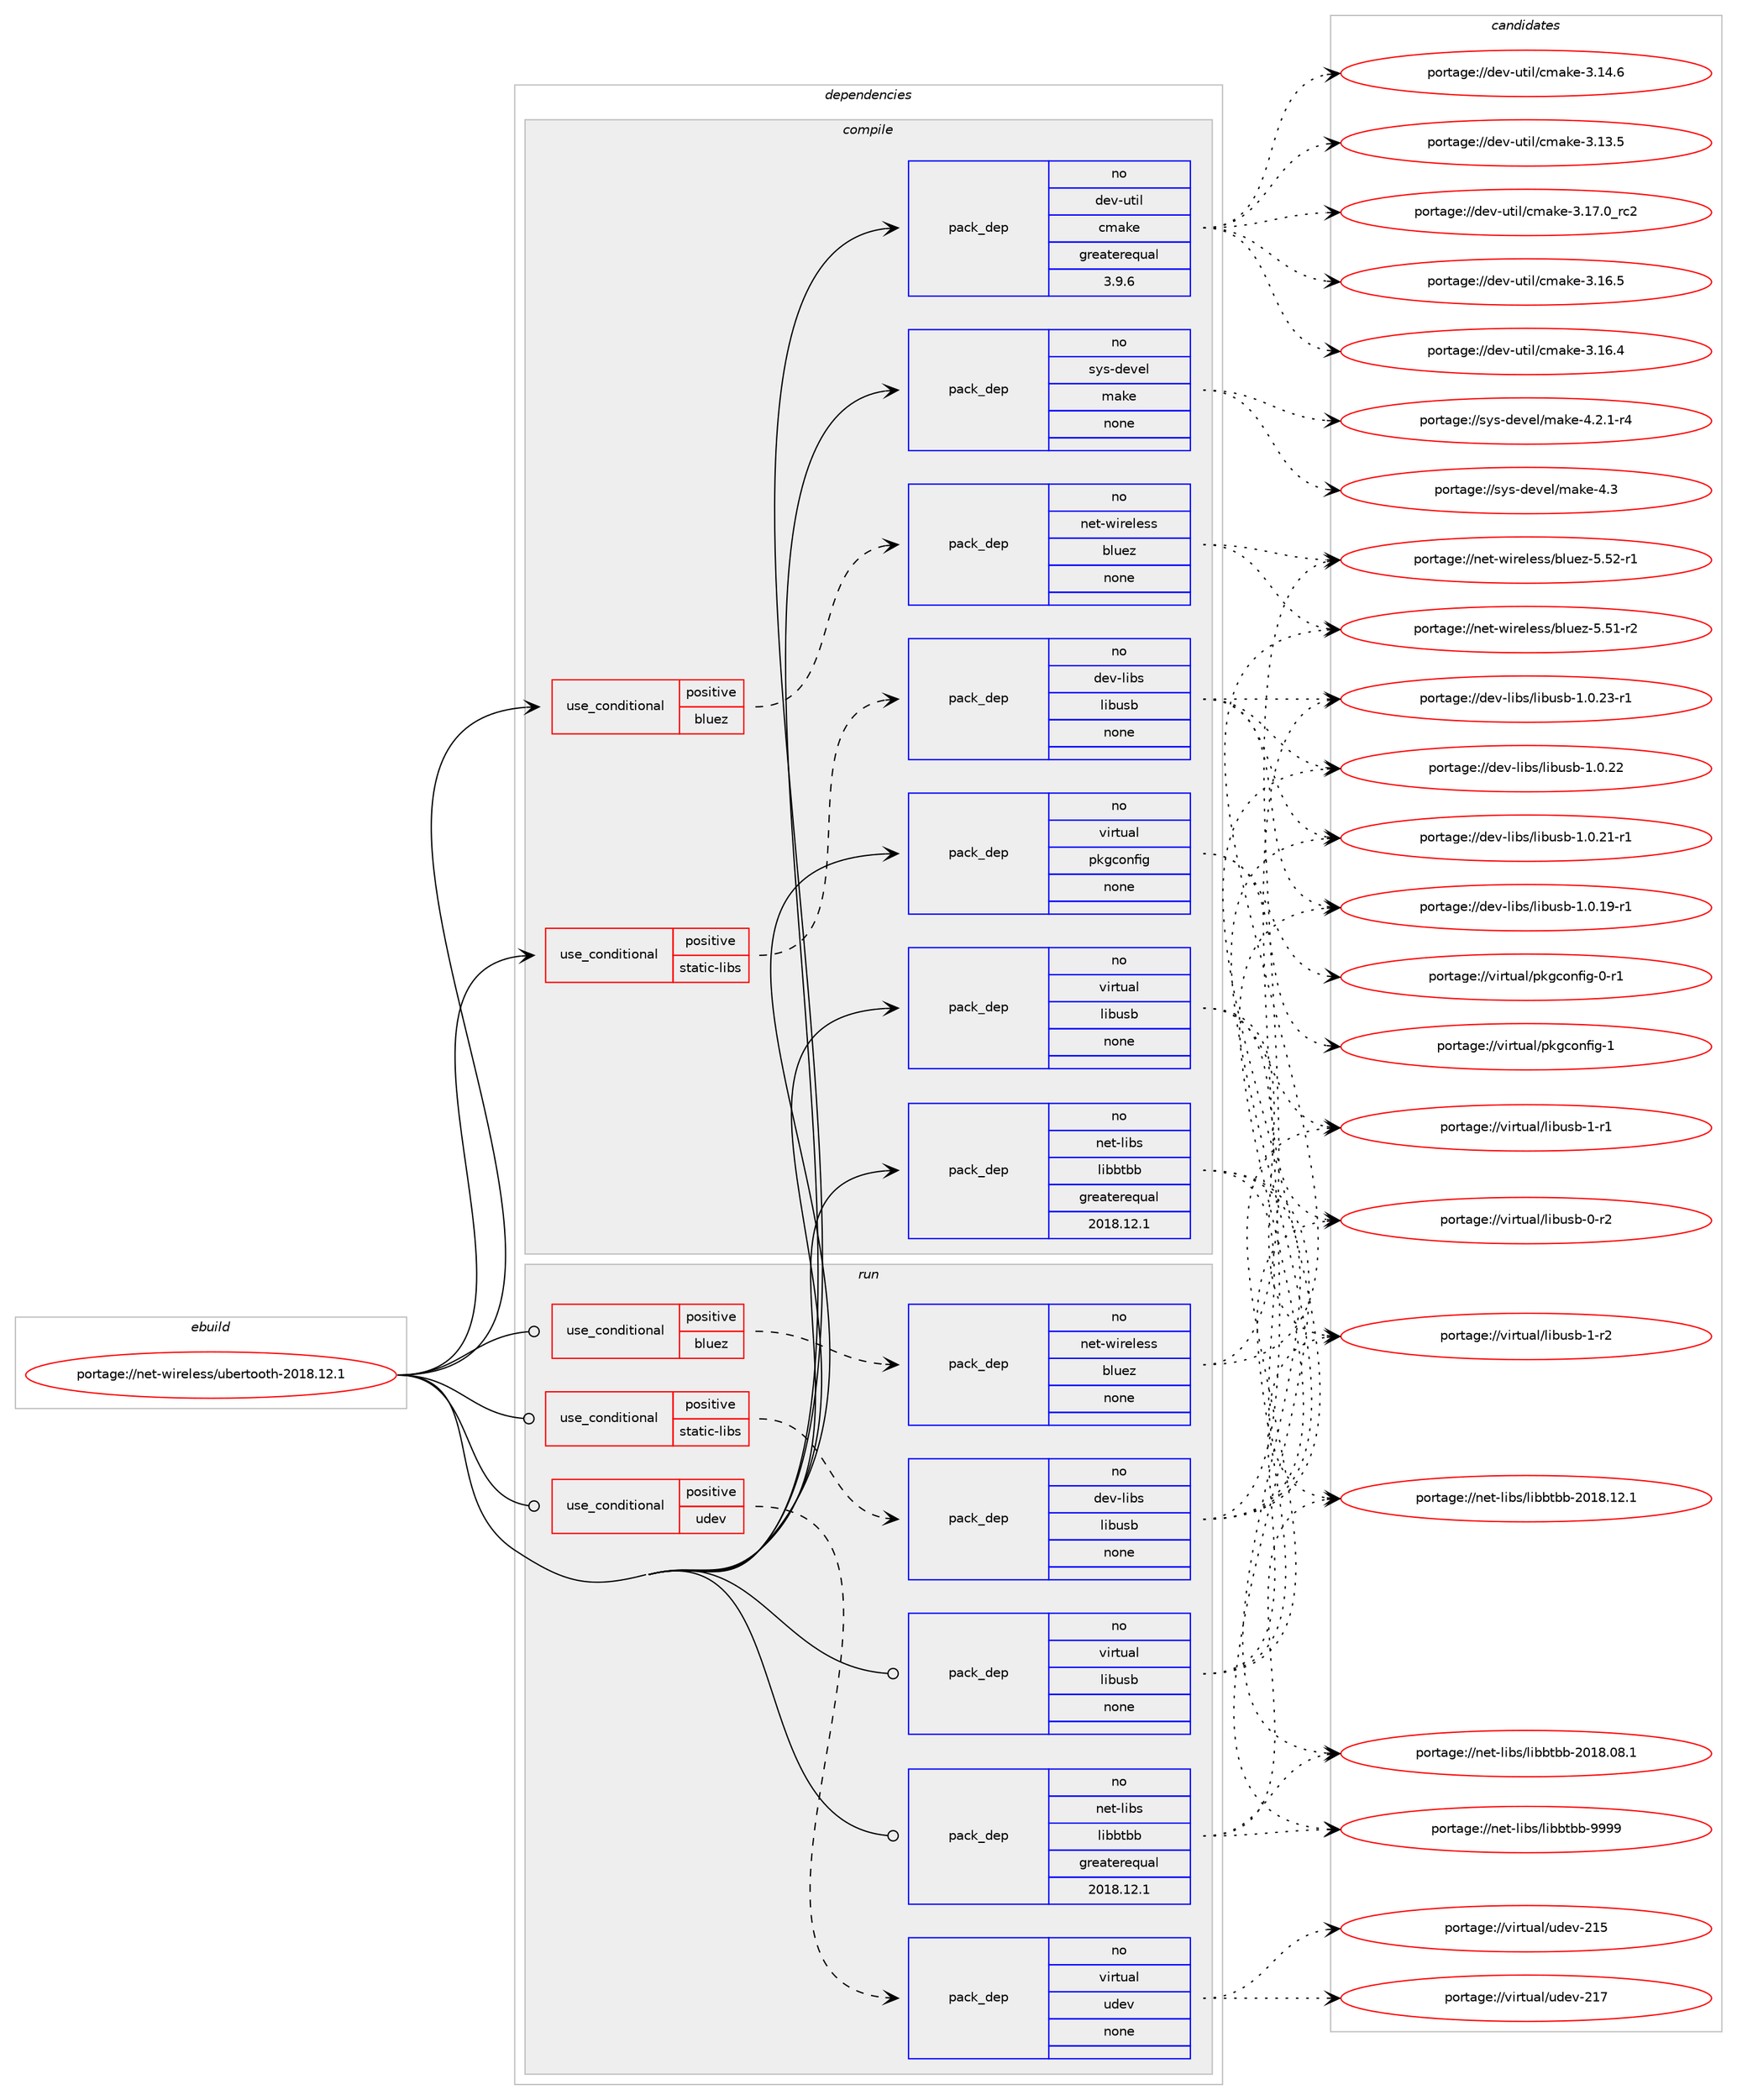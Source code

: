 digraph prolog {

# *************
# Graph options
# *************

newrank=true;
concentrate=true;
compound=true;
graph [rankdir=LR,fontname=Helvetica,fontsize=10,ranksep=1.5];#, ranksep=2.5, nodesep=0.2];
edge  [arrowhead=vee];
node  [fontname=Helvetica,fontsize=10];

# **********
# The ebuild
# **********

subgraph cluster_leftcol {
color=gray;
rank=same;
label=<<i>ebuild</i>>;
id [label="portage://net-wireless/ubertooth-2018.12.1", color=red, width=4, href="../net-wireless/ubertooth-2018.12.1.svg"];
}

# ****************
# The dependencies
# ****************

subgraph cluster_midcol {
color=gray;
label=<<i>dependencies</i>>;
subgraph cluster_compile {
fillcolor="#eeeeee";
style=filled;
label=<<i>compile</i>>;
subgraph cond8157 {
dependency45822 [label=<<TABLE BORDER="0" CELLBORDER="1" CELLSPACING="0" CELLPADDING="4"><TR><TD ROWSPAN="3" CELLPADDING="10">use_conditional</TD></TR><TR><TD>positive</TD></TR><TR><TD>bluez</TD></TR></TABLE>>, shape=none, color=red];
subgraph pack36686 {
dependency45823 [label=<<TABLE BORDER="0" CELLBORDER="1" CELLSPACING="0" CELLPADDING="4" WIDTH="220"><TR><TD ROWSPAN="6" CELLPADDING="30">pack_dep</TD></TR><TR><TD WIDTH="110">no</TD></TR><TR><TD>net-wireless</TD></TR><TR><TD>bluez</TD></TR><TR><TD>none</TD></TR><TR><TD></TD></TR></TABLE>>, shape=none, color=blue];
}
dependency45822:e -> dependency45823:w [weight=20,style="dashed",arrowhead="vee"];
}
id:e -> dependency45822:w [weight=20,style="solid",arrowhead="vee"];
subgraph cond8158 {
dependency45824 [label=<<TABLE BORDER="0" CELLBORDER="1" CELLSPACING="0" CELLPADDING="4"><TR><TD ROWSPAN="3" CELLPADDING="10">use_conditional</TD></TR><TR><TD>positive</TD></TR><TR><TD>static-libs</TD></TR></TABLE>>, shape=none, color=red];
subgraph pack36687 {
dependency45825 [label=<<TABLE BORDER="0" CELLBORDER="1" CELLSPACING="0" CELLPADDING="4" WIDTH="220"><TR><TD ROWSPAN="6" CELLPADDING="30">pack_dep</TD></TR><TR><TD WIDTH="110">no</TD></TR><TR><TD>dev-libs</TD></TR><TR><TD>libusb</TD></TR><TR><TD>none</TD></TR><TR><TD></TD></TR></TABLE>>, shape=none, color=blue];
}
dependency45824:e -> dependency45825:w [weight=20,style="dashed",arrowhead="vee"];
}
id:e -> dependency45824:w [weight=20,style="solid",arrowhead="vee"];
subgraph pack36688 {
dependency45826 [label=<<TABLE BORDER="0" CELLBORDER="1" CELLSPACING="0" CELLPADDING="4" WIDTH="220"><TR><TD ROWSPAN="6" CELLPADDING="30">pack_dep</TD></TR><TR><TD WIDTH="110">no</TD></TR><TR><TD>dev-util</TD></TR><TR><TD>cmake</TD></TR><TR><TD>greaterequal</TD></TR><TR><TD>3.9.6</TD></TR></TABLE>>, shape=none, color=blue];
}
id:e -> dependency45826:w [weight=20,style="solid",arrowhead="vee"];
subgraph pack36689 {
dependency45827 [label=<<TABLE BORDER="0" CELLBORDER="1" CELLSPACING="0" CELLPADDING="4" WIDTH="220"><TR><TD ROWSPAN="6" CELLPADDING="30">pack_dep</TD></TR><TR><TD WIDTH="110">no</TD></TR><TR><TD>net-libs</TD></TR><TR><TD>libbtbb</TD></TR><TR><TD>greaterequal</TD></TR><TR><TD>2018.12.1</TD></TR></TABLE>>, shape=none, color=blue];
}
id:e -> dependency45827:w [weight=20,style="solid",arrowhead="vee"];
subgraph pack36690 {
dependency45828 [label=<<TABLE BORDER="0" CELLBORDER="1" CELLSPACING="0" CELLPADDING="4" WIDTH="220"><TR><TD ROWSPAN="6" CELLPADDING="30">pack_dep</TD></TR><TR><TD WIDTH="110">no</TD></TR><TR><TD>sys-devel</TD></TR><TR><TD>make</TD></TR><TR><TD>none</TD></TR><TR><TD></TD></TR></TABLE>>, shape=none, color=blue];
}
id:e -> dependency45828:w [weight=20,style="solid",arrowhead="vee"];
subgraph pack36691 {
dependency45829 [label=<<TABLE BORDER="0" CELLBORDER="1" CELLSPACING="0" CELLPADDING="4" WIDTH="220"><TR><TD ROWSPAN="6" CELLPADDING="30">pack_dep</TD></TR><TR><TD WIDTH="110">no</TD></TR><TR><TD>virtual</TD></TR><TR><TD>libusb</TD></TR><TR><TD>none</TD></TR><TR><TD></TD></TR></TABLE>>, shape=none, color=blue];
}
id:e -> dependency45829:w [weight=20,style="solid",arrowhead="vee"];
subgraph pack36692 {
dependency45830 [label=<<TABLE BORDER="0" CELLBORDER="1" CELLSPACING="0" CELLPADDING="4" WIDTH="220"><TR><TD ROWSPAN="6" CELLPADDING="30">pack_dep</TD></TR><TR><TD WIDTH="110">no</TD></TR><TR><TD>virtual</TD></TR><TR><TD>pkgconfig</TD></TR><TR><TD>none</TD></TR><TR><TD></TD></TR></TABLE>>, shape=none, color=blue];
}
id:e -> dependency45830:w [weight=20,style="solid",arrowhead="vee"];
}
subgraph cluster_compileandrun {
fillcolor="#eeeeee";
style=filled;
label=<<i>compile and run</i>>;
}
subgraph cluster_run {
fillcolor="#eeeeee";
style=filled;
label=<<i>run</i>>;
subgraph cond8159 {
dependency45831 [label=<<TABLE BORDER="0" CELLBORDER="1" CELLSPACING="0" CELLPADDING="4"><TR><TD ROWSPAN="3" CELLPADDING="10">use_conditional</TD></TR><TR><TD>positive</TD></TR><TR><TD>bluez</TD></TR></TABLE>>, shape=none, color=red];
subgraph pack36693 {
dependency45832 [label=<<TABLE BORDER="0" CELLBORDER="1" CELLSPACING="0" CELLPADDING="4" WIDTH="220"><TR><TD ROWSPAN="6" CELLPADDING="30">pack_dep</TD></TR><TR><TD WIDTH="110">no</TD></TR><TR><TD>net-wireless</TD></TR><TR><TD>bluez</TD></TR><TR><TD>none</TD></TR><TR><TD></TD></TR></TABLE>>, shape=none, color=blue];
}
dependency45831:e -> dependency45832:w [weight=20,style="dashed",arrowhead="vee"];
}
id:e -> dependency45831:w [weight=20,style="solid",arrowhead="odot"];
subgraph cond8160 {
dependency45833 [label=<<TABLE BORDER="0" CELLBORDER="1" CELLSPACING="0" CELLPADDING="4"><TR><TD ROWSPAN="3" CELLPADDING="10">use_conditional</TD></TR><TR><TD>positive</TD></TR><TR><TD>static-libs</TD></TR></TABLE>>, shape=none, color=red];
subgraph pack36694 {
dependency45834 [label=<<TABLE BORDER="0" CELLBORDER="1" CELLSPACING="0" CELLPADDING="4" WIDTH="220"><TR><TD ROWSPAN="6" CELLPADDING="30">pack_dep</TD></TR><TR><TD WIDTH="110">no</TD></TR><TR><TD>dev-libs</TD></TR><TR><TD>libusb</TD></TR><TR><TD>none</TD></TR><TR><TD></TD></TR></TABLE>>, shape=none, color=blue];
}
dependency45833:e -> dependency45834:w [weight=20,style="dashed",arrowhead="vee"];
}
id:e -> dependency45833:w [weight=20,style="solid",arrowhead="odot"];
subgraph cond8161 {
dependency45835 [label=<<TABLE BORDER="0" CELLBORDER="1" CELLSPACING="0" CELLPADDING="4"><TR><TD ROWSPAN="3" CELLPADDING="10">use_conditional</TD></TR><TR><TD>positive</TD></TR><TR><TD>udev</TD></TR></TABLE>>, shape=none, color=red];
subgraph pack36695 {
dependency45836 [label=<<TABLE BORDER="0" CELLBORDER="1" CELLSPACING="0" CELLPADDING="4" WIDTH="220"><TR><TD ROWSPAN="6" CELLPADDING="30">pack_dep</TD></TR><TR><TD WIDTH="110">no</TD></TR><TR><TD>virtual</TD></TR><TR><TD>udev</TD></TR><TR><TD>none</TD></TR><TR><TD></TD></TR></TABLE>>, shape=none, color=blue];
}
dependency45835:e -> dependency45836:w [weight=20,style="dashed",arrowhead="vee"];
}
id:e -> dependency45835:w [weight=20,style="solid",arrowhead="odot"];
subgraph pack36696 {
dependency45837 [label=<<TABLE BORDER="0" CELLBORDER="1" CELLSPACING="0" CELLPADDING="4" WIDTH="220"><TR><TD ROWSPAN="6" CELLPADDING="30">pack_dep</TD></TR><TR><TD WIDTH="110">no</TD></TR><TR><TD>net-libs</TD></TR><TR><TD>libbtbb</TD></TR><TR><TD>greaterequal</TD></TR><TR><TD>2018.12.1</TD></TR></TABLE>>, shape=none, color=blue];
}
id:e -> dependency45837:w [weight=20,style="solid",arrowhead="odot"];
subgraph pack36697 {
dependency45838 [label=<<TABLE BORDER="0" CELLBORDER="1" CELLSPACING="0" CELLPADDING="4" WIDTH="220"><TR><TD ROWSPAN="6" CELLPADDING="30">pack_dep</TD></TR><TR><TD WIDTH="110">no</TD></TR><TR><TD>virtual</TD></TR><TR><TD>libusb</TD></TR><TR><TD>none</TD></TR><TR><TD></TD></TR></TABLE>>, shape=none, color=blue];
}
id:e -> dependency45838:w [weight=20,style="solid",arrowhead="odot"];
}
}

# **************
# The candidates
# **************

subgraph cluster_choices {
rank=same;
color=gray;
label=<<i>candidates</i>>;

subgraph choice36686 {
color=black;
nodesep=1;
choice11010111645119105114101108101115115479810811710112245534653504511449 [label="portage://net-wireless/bluez-5.52-r1", color=red, width=4,href="../net-wireless/bluez-5.52-r1.svg"];
choice11010111645119105114101108101115115479810811710112245534653494511450 [label="portage://net-wireless/bluez-5.51-r2", color=red, width=4,href="../net-wireless/bluez-5.51-r2.svg"];
dependency45823:e -> choice11010111645119105114101108101115115479810811710112245534653504511449:w [style=dotted,weight="100"];
dependency45823:e -> choice11010111645119105114101108101115115479810811710112245534653494511450:w [style=dotted,weight="100"];
}
subgraph choice36687 {
color=black;
nodesep=1;
choice1001011184510810598115471081059811711598454946484650514511449 [label="portage://dev-libs/libusb-1.0.23-r1", color=red, width=4,href="../dev-libs/libusb-1.0.23-r1.svg"];
choice100101118451081059811547108105981171159845494648465050 [label="portage://dev-libs/libusb-1.0.22", color=red, width=4,href="../dev-libs/libusb-1.0.22.svg"];
choice1001011184510810598115471081059811711598454946484650494511449 [label="portage://dev-libs/libusb-1.0.21-r1", color=red, width=4,href="../dev-libs/libusb-1.0.21-r1.svg"];
choice1001011184510810598115471081059811711598454946484649574511449 [label="portage://dev-libs/libusb-1.0.19-r1", color=red, width=4,href="../dev-libs/libusb-1.0.19-r1.svg"];
dependency45825:e -> choice1001011184510810598115471081059811711598454946484650514511449:w [style=dotted,weight="100"];
dependency45825:e -> choice100101118451081059811547108105981171159845494648465050:w [style=dotted,weight="100"];
dependency45825:e -> choice1001011184510810598115471081059811711598454946484650494511449:w [style=dotted,weight="100"];
dependency45825:e -> choice1001011184510810598115471081059811711598454946484649574511449:w [style=dotted,weight="100"];
}
subgraph choice36688 {
color=black;
nodesep=1;
choice1001011184511711610510847991099710710145514649554648951149950 [label="portage://dev-util/cmake-3.17.0_rc2", color=red, width=4,href="../dev-util/cmake-3.17.0_rc2.svg"];
choice1001011184511711610510847991099710710145514649544653 [label="portage://dev-util/cmake-3.16.5", color=red, width=4,href="../dev-util/cmake-3.16.5.svg"];
choice1001011184511711610510847991099710710145514649544652 [label="portage://dev-util/cmake-3.16.4", color=red, width=4,href="../dev-util/cmake-3.16.4.svg"];
choice1001011184511711610510847991099710710145514649524654 [label="portage://dev-util/cmake-3.14.6", color=red, width=4,href="../dev-util/cmake-3.14.6.svg"];
choice1001011184511711610510847991099710710145514649514653 [label="portage://dev-util/cmake-3.13.5", color=red, width=4,href="../dev-util/cmake-3.13.5.svg"];
dependency45826:e -> choice1001011184511711610510847991099710710145514649554648951149950:w [style=dotted,weight="100"];
dependency45826:e -> choice1001011184511711610510847991099710710145514649544653:w [style=dotted,weight="100"];
dependency45826:e -> choice1001011184511711610510847991099710710145514649544652:w [style=dotted,weight="100"];
dependency45826:e -> choice1001011184511711610510847991099710710145514649524654:w [style=dotted,weight="100"];
dependency45826:e -> choice1001011184511711610510847991099710710145514649514653:w [style=dotted,weight="100"];
}
subgraph choice36689 {
color=black;
nodesep=1;
choice110101116451081059811547108105989811698984557575757 [label="portage://net-libs/libbtbb-9999", color=red, width=4,href="../net-libs/libbtbb-9999.svg"];
choice1101011164510810598115471081059898116989845504849564649504649 [label="portage://net-libs/libbtbb-2018.12.1", color=red, width=4,href="../net-libs/libbtbb-2018.12.1.svg"];
choice1101011164510810598115471081059898116989845504849564648564649 [label="portage://net-libs/libbtbb-2018.08.1", color=red, width=4,href="../net-libs/libbtbb-2018.08.1.svg"];
dependency45827:e -> choice110101116451081059811547108105989811698984557575757:w [style=dotted,weight="100"];
dependency45827:e -> choice1101011164510810598115471081059898116989845504849564649504649:w [style=dotted,weight="100"];
dependency45827:e -> choice1101011164510810598115471081059898116989845504849564648564649:w [style=dotted,weight="100"];
}
subgraph choice36690 {
color=black;
nodesep=1;
choice11512111545100101118101108471099710710145524651 [label="portage://sys-devel/make-4.3", color=red, width=4,href="../sys-devel/make-4.3.svg"];
choice1151211154510010111810110847109971071014552465046494511452 [label="portage://sys-devel/make-4.2.1-r4", color=red, width=4,href="../sys-devel/make-4.2.1-r4.svg"];
dependency45828:e -> choice11512111545100101118101108471099710710145524651:w [style=dotted,weight="100"];
dependency45828:e -> choice1151211154510010111810110847109971071014552465046494511452:w [style=dotted,weight="100"];
}
subgraph choice36691 {
color=black;
nodesep=1;
choice1181051141161179710847108105981171159845494511450 [label="portage://virtual/libusb-1-r2", color=red, width=4,href="../virtual/libusb-1-r2.svg"];
choice1181051141161179710847108105981171159845494511449 [label="portage://virtual/libusb-1-r1", color=red, width=4,href="../virtual/libusb-1-r1.svg"];
choice1181051141161179710847108105981171159845484511450 [label="portage://virtual/libusb-0-r2", color=red, width=4,href="../virtual/libusb-0-r2.svg"];
dependency45829:e -> choice1181051141161179710847108105981171159845494511450:w [style=dotted,weight="100"];
dependency45829:e -> choice1181051141161179710847108105981171159845494511449:w [style=dotted,weight="100"];
dependency45829:e -> choice1181051141161179710847108105981171159845484511450:w [style=dotted,weight="100"];
}
subgraph choice36692 {
color=black;
nodesep=1;
choice1181051141161179710847112107103991111101021051034549 [label="portage://virtual/pkgconfig-1", color=red, width=4,href="../virtual/pkgconfig-1.svg"];
choice11810511411611797108471121071039911111010210510345484511449 [label="portage://virtual/pkgconfig-0-r1", color=red, width=4,href="../virtual/pkgconfig-0-r1.svg"];
dependency45830:e -> choice1181051141161179710847112107103991111101021051034549:w [style=dotted,weight="100"];
dependency45830:e -> choice11810511411611797108471121071039911111010210510345484511449:w [style=dotted,weight="100"];
}
subgraph choice36693 {
color=black;
nodesep=1;
choice11010111645119105114101108101115115479810811710112245534653504511449 [label="portage://net-wireless/bluez-5.52-r1", color=red, width=4,href="../net-wireless/bluez-5.52-r1.svg"];
choice11010111645119105114101108101115115479810811710112245534653494511450 [label="portage://net-wireless/bluez-5.51-r2", color=red, width=4,href="../net-wireless/bluez-5.51-r2.svg"];
dependency45832:e -> choice11010111645119105114101108101115115479810811710112245534653504511449:w [style=dotted,weight="100"];
dependency45832:e -> choice11010111645119105114101108101115115479810811710112245534653494511450:w [style=dotted,weight="100"];
}
subgraph choice36694 {
color=black;
nodesep=1;
choice1001011184510810598115471081059811711598454946484650514511449 [label="portage://dev-libs/libusb-1.0.23-r1", color=red, width=4,href="../dev-libs/libusb-1.0.23-r1.svg"];
choice100101118451081059811547108105981171159845494648465050 [label="portage://dev-libs/libusb-1.0.22", color=red, width=4,href="../dev-libs/libusb-1.0.22.svg"];
choice1001011184510810598115471081059811711598454946484650494511449 [label="portage://dev-libs/libusb-1.0.21-r1", color=red, width=4,href="../dev-libs/libusb-1.0.21-r1.svg"];
choice1001011184510810598115471081059811711598454946484649574511449 [label="portage://dev-libs/libusb-1.0.19-r1", color=red, width=4,href="../dev-libs/libusb-1.0.19-r1.svg"];
dependency45834:e -> choice1001011184510810598115471081059811711598454946484650514511449:w [style=dotted,weight="100"];
dependency45834:e -> choice100101118451081059811547108105981171159845494648465050:w [style=dotted,weight="100"];
dependency45834:e -> choice1001011184510810598115471081059811711598454946484650494511449:w [style=dotted,weight="100"];
dependency45834:e -> choice1001011184510810598115471081059811711598454946484649574511449:w [style=dotted,weight="100"];
}
subgraph choice36695 {
color=black;
nodesep=1;
choice118105114116117971084711710010111845504955 [label="portage://virtual/udev-217", color=red, width=4,href="../virtual/udev-217.svg"];
choice118105114116117971084711710010111845504953 [label="portage://virtual/udev-215", color=red, width=4,href="../virtual/udev-215.svg"];
dependency45836:e -> choice118105114116117971084711710010111845504955:w [style=dotted,weight="100"];
dependency45836:e -> choice118105114116117971084711710010111845504953:w [style=dotted,weight="100"];
}
subgraph choice36696 {
color=black;
nodesep=1;
choice110101116451081059811547108105989811698984557575757 [label="portage://net-libs/libbtbb-9999", color=red, width=4,href="../net-libs/libbtbb-9999.svg"];
choice1101011164510810598115471081059898116989845504849564649504649 [label="portage://net-libs/libbtbb-2018.12.1", color=red, width=4,href="../net-libs/libbtbb-2018.12.1.svg"];
choice1101011164510810598115471081059898116989845504849564648564649 [label="portage://net-libs/libbtbb-2018.08.1", color=red, width=4,href="../net-libs/libbtbb-2018.08.1.svg"];
dependency45837:e -> choice110101116451081059811547108105989811698984557575757:w [style=dotted,weight="100"];
dependency45837:e -> choice1101011164510810598115471081059898116989845504849564649504649:w [style=dotted,weight="100"];
dependency45837:e -> choice1101011164510810598115471081059898116989845504849564648564649:w [style=dotted,weight="100"];
}
subgraph choice36697 {
color=black;
nodesep=1;
choice1181051141161179710847108105981171159845494511450 [label="portage://virtual/libusb-1-r2", color=red, width=4,href="../virtual/libusb-1-r2.svg"];
choice1181051141161179710847108105981171159845494511449 [label="portage://virtual/libusb-1-r1", color=red, width=4,href="../virtual/libusb-1-r1.svg"];
choice1181051141161179710847108105981171159845484511450 [label="portage://virtual/libusb-0-r2", color=red, width=4,href="../virtual/libusb-0-r2.svg"];
dependency45838:e -> choice1181051141161179710847108105981171159845494511450:w [style=dotted,weight="100"];
dependency45838:e -> choice1181051141161179710847108105981171159845494511449:w [style=dotted,weight="100"];
dependency45838:e -> choice1181051141161179710847108105981171159845484511450:w [style=dotted,weight="100"];
}
}

}

